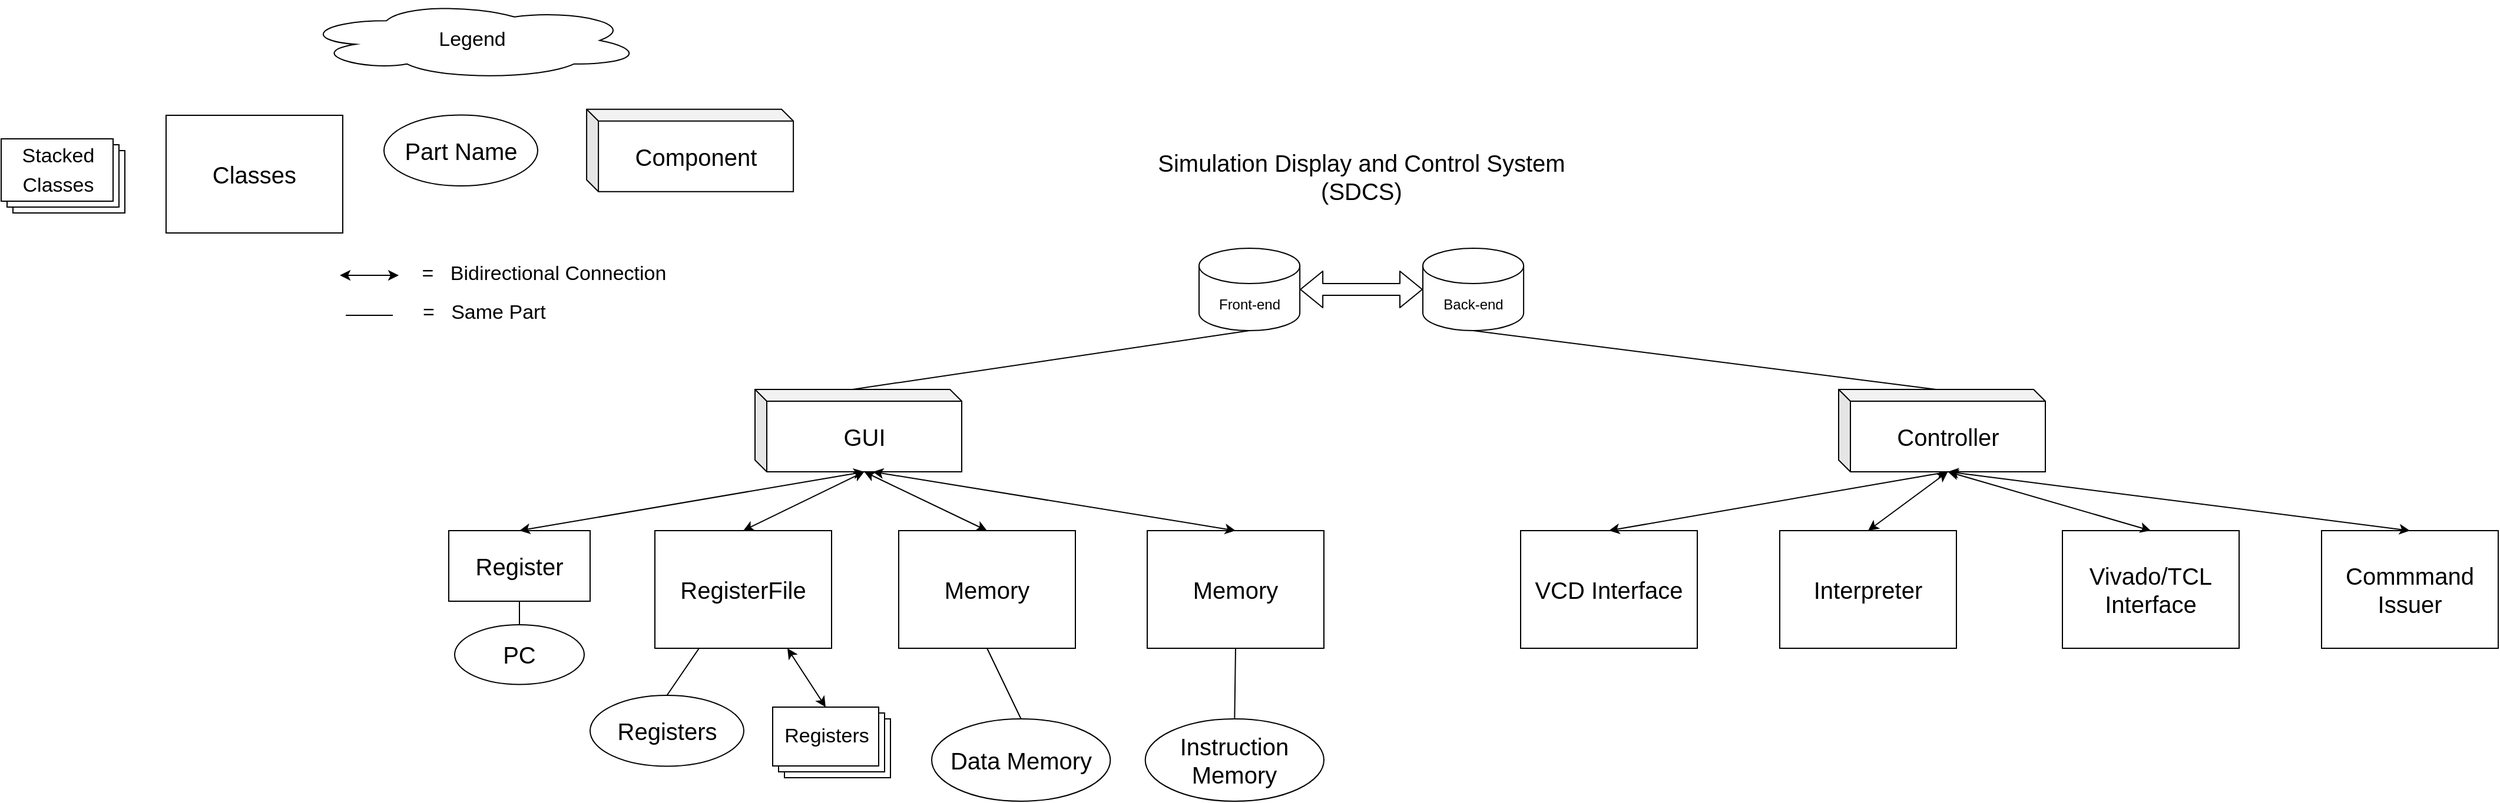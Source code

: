 <mxfile>
    <diagram id="t6TfrbTxhBMe5g3deNJh" name="Page-1">
        <mxGraphModel dx="2662" dy="2212" grid="1" gridSize="10" guides="1" tooltips="1" connect="1" arrows="1" fold="1" page="1" pageScale="1" pageWidth="850" pageHeight="1100" math="0" shadow="0">
            <root>
                <mxCell id="0"/>
                <mxCell id="1" parent="0"/>
                <mxCell id="2" value="Front-end" style="shape=cylinder3;whiteSpace=wrap;html=1;boundedLbl=1;backgroundOutline=1;size=15;" vertex="1" parent="1">
                    <mxGeometry x="287" y="140" width="85.56" height="70" as="geometry"/>
                </mxCell>
                <mxCell id="3" value="Back-end" style="shape=cylinder3;whiteSpace=wrap;html=1;boundedLbl=1;backgroundOutline=1;size=15;" vertex="1" parent="1">
                    <mxGeometry x="477" y="140" width="85.56" height="70" as="geometry"/>
                </mxCell>
                <mxCell id="4" value="" style="shape=flexArrow;endArrow=classic;startArrow=classic;html=1;entryX=0;entryY=0.5;entryDx=0;entryDy=0;entryPerimeter=0;exitX=1;exitY=0.5;exitDx=0;exitDy=0;exitPerimeter=0;" edge="1" parent="1" source="2" target="3">
                    <mxGeometry width="100" height="100" relative="1" as="geometry">
                        <mxPoint x="597" y="420" as="sourcePoint"/>
                        <mxPoint x="697" y="320" as="targetPoint"/>
                    </mxGeometry>
                </mxCell>
                <mxCell id="5" value="Simulation Display and Control System (SDCS)" style="text;html=1;strokeColor=none;fillColor=none;align=center;verticalAlign=middle;whiteSpace=wrap;rounded=0;fontSize=20;" vertex="1" parent="1">
                    <mxGeometry x="221" y="63.5" width="408" height="30" as="geometry"/>
                </mxCell>
                <mxCell id="6" value="GUI" style="shape=cube;whiteSpace=wrap;html=1;boundedLbl=1;backgroundOutline=1;darkOpacity=0.05;darkOpacity2=0.1;fontSize=20;size=10;" vertex="1" parent="1">
                    <mxGeometry x="-90" y="260" width="175.5" height="70" as="geometry"/>
                </mxCell>
                <mxCell id="10" value="" style="endArrow=none;html=1;fontSize=20;entryX=0.5;entryY=1;entryDx=0;entryDy=0;entryPerimeter=0;exitX=0;exitY=0;exitDx=82.75;exitDy=0;exitPerimeter=0;" edge="1" parent="1" source="6" target="2">
                    <mxGeometry width="50" height="50" relative="1" as="geometry">
                        <mxPoint x="150" y="270" as="sourcePoint"/>
                        <mxPoint x="200" y="220" as="targetPoint"/>
                    </mxGeometry>
                </mxCell>
                <mxCell id="11" value="Register" style="rounded=0;whiteSpace=wrap;html=1;fontSize=20;" vertex="1" parent="1">
                    <mxGeometry x="-350" y="380" width="120" height="60" as="geometry"/>
                </mxCell>
                <mxCell id="13" value="PC" style="ellipse;whiteSpace=wrap;html=1;fontSize=20;" vertex="1" parent="1">
                    <mxGeometry x="-345" y="460" width="110" height="50.77" as="geometry"/>
                </mxCell>
                <mxCell id="14" value="" style="endArrow=none;html=1;fontSize=20;exitX=0.5;exitY=0;exitDx=0;exitDy=0;entryX=0.5;entryY=1;entryDx=0;entryDy=0;" edge="1" parent="1" source="13" target="11">
                    <mxGeometry width="50" height="50" relative="1" as="geometry">
                        <mxPoint x="25" y="420" as="sourcePoint"/>
                        <mxPoint x="75" y="370" as="targetPoint"/>
                    </mxGeometry>
                </mxCell>
                <mxCell id="16" value="" style="endArrow=classic;startArrow=classic;html=1;fontSize=20;exitX=0.5;exitY=0;exitDx=0;exitDy=0;entryX=0;entryY=0;entryDx=92.75;entryDy=70;entryPerimeter=0;" edge="1" parent="1" source="11" target="6">
                    <mxGeometry width="50" height="50" relative="1" as="geometry">
                        <mxPoint x="190" y="510" as="sourcePoint"/>
                        <mxPoint x="240" y="460" as="targetPoint"/>
                    </mxGeometry>
                </mxCell>
                <mxCell id="17" value="RegisterFile" style="rounded=0;whiteSpace=wrap;html=1;fontSize=20;" vertex="1" parent="1">
                    <mxGeometry x="-175" y="380" width="150" height="100" as="geometry"/>
                </mxCell>
                <mxCell id="18" value="" style="endArrow=classic;startArrow=classic;html=1;fontSize=20;entryX=0;entryY=0;entryDx=92.75;entryDy=70;entryPerimeter=0;exitX=0.5;exitY=0;exitDx=0;exitDy=0;" edge="1" parent="1" source="17" target="6">
                    <mxGeometry width="50" height="50" relative="1" as="geometry">
                        <mxPoint x="70" y="420" as="sourcePoint"/>
                        <mxPoint x="120" y="370" as="targetPoint"/>
                    </mxGeometry>
                </mxCell>
                <mxCell id="19" value="Registers" style="ellipse;whiteSpace=wrap;html=1;fontSize=20;" vertex="1" parent="1">
                    <mxGeometry x="-230" y="520" width="130.5" height="60.23" as="geometry"/>
                </mxCell>
                <mxCell id="20" value="" style="endArrow=none;html=1;fontSize=20;exitX=0.5;exitY=0;exitDx=0;exitDy=0;entryX=0.25;entryY=1;entryDx=0;entryDy=0;" edge="1" parent="1" source="19" target="17">
                    <mxGeometry width="50" height="50" relative="1" as="geometry">
                        <mxPoint x="155" y="600" as="sourcePoint"/>
                        <mxPoint x="205" y="550" as="targetPoint"/>
                    </mxGeometry>
                </mxCell>
                <mxCell id="28" value="&lt;font style=&quot;font-size: 17px;&quot;&gt;Registers&lt;br&gt;&amp;nbsp;&lt;/font&gt;" style="verticalLabelPosition=middle;verticalAlign=middle;html=1;shape=mxgraph.basic.layered_rect;dx=10;outlineConnect=0;whiteSpace=wrap;fontSize=20;labelPosition=center;align=center;spacingTop=9;spacingBottom=0;spacingRight=8;" vertex="1" parent="1">
                    <mxGeometry x="-75" y="530" width="100" height="60" as="geometry"/>
                </mxCell>
                <mxCell id="29" value="" style="endArrow=classic;startArrow=classic;html=1;fontSize=17;exitX=0.75;exitY=1;exitDx=0;exitDy=0;entryX=0;entryY=0;entryDx=45;entryDy=0;entryPerimeter=0;" edge="1" parent="1" source="17" target="28">
                    <mxGeometry width="50" height="50" relative="1" as="geometry">
                        <mxPoint x="85" y="550" as="sourcePoint"/>
                        <mxPoint x="135" y="500" as="targetPoint"/>
                    </mxGeometry>
                </mxCell>
                <mxCell id="30" value="Memory" style="rounded=0;whiteSpace=wrap;html=1;fontSize=20;" vertex="1" parent="1">
                    <mxGeometry x="32" y="380" width="150" height="100" as="geometry"/>
                </mxCell>
                <mxCell id="31" value="" style="endArrow=classic;startArrow=classic;html=1;fontSize=17;exitX=0;exitY=0;exitDx=92.75;exitDy=70;exitPerimeter=0;entryX=0.5;entryY=0;entryDx=0;entryDy=0;" edge="1" parent="1" source="6" target="30">
                    <mxGeometry width="50" height="50" relative="1" as="geometry">
                        <mxPoint x="130" y="440" as="sourcePoint"/>
                        <mxPoint x="180" y="390" as="targetPoint"/>
                    </mxGeometry>
                </mxCell>
                <mxCell id="32" value="Classes" style="rounded=0;whiteSpace=wrap;html=1;fontSize=20;" vertex="1" parent="1">
                    <mxGeometry x="-590" y="27" width="150" height="100" as="geometry"/>
                </mxCell>
                <mxCell id="33" value="Part Name" style="ellipse;whiteSpace=wrap;html=1;fontSize=20;" vertex="1" parent="1">
                    <mxGeometry x="-405" y="26.77" width="130.5" height="60.23" as="geometry"/>
                </mxCell>
                <mxCell id="34" value="Memory" style="rounded=0;whiteSpace=wrap;html=1;fontSize=20;" vertex="1" parent="1">
                    <mxGeometry x="243" y="380" width="150" height="100" as="geometry"/>
                </mxCell>
                <mxCell id="35" value="" style="endArrow=classic;startArrow=classic;html=1;fontSize=17;entryX=0.5;entryY=0;entryDx=0;entryDy=0;" edge="1" parent="1" target="34">
                    <mxGeometry width="50" height="50" relative="1" as="geometry">
                        <mxPoint x="10" y="330" as="sourcePoint"/>
                        <mxPoint x="180" y="360" as="targetPoint"/>
                    </mxGeometry>
                </mxCell>
                <mxCell id="36" value="" style="endArrow=classic;startArrow=classic;html=1;fontSize=17;" edge="1" parent="1">
                    <mxGeometry width="50" height="50" relative="1" as="geometry">
                        <mxPoint x="-442.47" y="163" as="sourcePoint"/>
                        <mxPoint x="-392.47" y="163" as="targetPoint"/>
                    </mxGeometry>
                </mxCell>
                <mxCell id="37" value="=&amp;nbsp; &amp;nbsp;Bidirectional Connection" style="text;html=1;strokeColor=none;fillColor=none;align=center;verticalAlign=middle;whiteSpace=wrap;rounded=0;fontSize=17;" vertex="1" parent="1">
                    <mxGeometry x="-399.47" y="147" width="260" height="30" as="geometry"/>
                </mxCell>
                <mxCell id="38" value="" style="endArrow=none;html=1;fontSize=17;" edge="1" parent="1">
                    <mxGeometry width="50" height="50" relative="1" as="geometry">
                        <mxPoint x="-397.47" y="197" as="sourcePoint"/>
                        <mxPoint x="-437.47" y="197" as="targetPoint"/>
                    </mxGeometry>
                </mxCell>
                <mxCell id="39" value="=&amp;nbsp; &amp;nbsp;Same Part" style="text;html=1;strokeColor=none;fillColor=none;align=left;verticalAlign=middle;whiteSpace=wrap;rounded=0;fontSize=17;" vertex="1" parent="1">
                    <mxGeometry x="-374.47" y="180" width="204.47" height="30" as="geometry"/>
                </mxCell>
                <mxCell id="40" value="Data Memory" style="ellipse;whiteSpace=wrap;html=1;fontSize=20;" vertex="1" parent="1">
                    <mxGeometry x="60" y="540" width="151.67" height="70" as="geometry"/>
                </mxCell>
                <mxCell id="41" value="Instruction Memory" style="ellipse;whiteSpace=wrap;html=1;fontSize=20;" vertex="1" parent="1">
                    <mxGeometry x="241.33" y="540" width="151.67" height="70" as="geometry"/>
                </mxCell>
                <mxCell id="42" value="" style="endArrow=none;html=1;fontSize=17;exitX=0.5;exitY=0;exitDx=0;exitDy=0;entryX=0.5;entryY=1;entryDx=0;entryDy=0;" edge="1" parent="1" source="40" target="30">
                    <mxGeometry width="50" height="50" relative="1" as="geometry">
                        <mxPoint x="130" y="560" as="sourcePoint"/>
                        <mxPoint x="180" y="510" as="targetPoint"/>
                    </mxGeometry>
                </mxCell>
                <mxCell id="43" value="" style="endArrow=none;html=1;fontSize=17;entryX=0.5;entryY=1;entryDx=0;entryDy=0;exitX=0.5;exitY=0;exitDx=0;exitDy=0;" edge="1" parent="1" source="41" target="34">
                    <mxGeometry width="50" height="50" relative="1" as="geometry">
                        <mxPoint x="130" y="560" as="sourcePoint"/>
                        <mxPoint x="180" y="510" as="targetPoint"/>
                    </mxGeometry>
                </mxCell>
                <mxCell id="44" value="VCD Interface" style="rounded=0;whiteSpace=wrap;html=1;fontSize=20;" vertex="1" parent="1">
                    <mxGeometry x="560" y="380" width="150" height="100" as="geometry"/>
                </mxCell>
                <mxCell id="47" value="" style="endArrow=classic;startArrow=classic;html=1;fontSize=17;exitX=0.5;exitY=0;exitDx=0;exitDy=0;entryX=0;entryY=0;entryDx=92.75;entryDy=70;entryPerimeter=0;" edge="1" parent="1" source="44" target="48">
                    <mxGeometry width="50" height="50" relative="1" as="geometry">
                        <mxPoint x="500" y="340" as="sourcePoint"/>
                        <mxPoint x="590" y="280" as="targetPoint"/>
                    </mxGeometry>
                </mxCell>
                <mxCell id="48" value="Controller" style="shape=cube;whiteSpace=wrap;html=1;boundedLbl=1;backgroundOutline=1;darkOpacity=0.05;darkOpacity2=0.1;fontSize=20;size=10;" vertex="1" parent="1">
                    <mxGeometry x="830" y="260" width="175.5" height="70" as="geometry"/>
                </mxCell>
                <mxCell id="49" value="Component" style="shape=cube;whiteSpace=wrap;html=1;boundedLbl=1;backgroundOutline=1;darkOpacity=0.05;darkOpacity2=0.1;fontSize=20;size=10;" vertex="1" parent="1">
                    <mxGeometry x="-232.94" y="21.89" width="175.5" height="70" as="geometry"/>
                </mxCell>
                <mxCell id="50" value="Legend" style="ellipse;shape=cloud;whiteSpace=wrap;html=1;fontSize=17;" vertex="1" parent="1">
                    <mxGeometry x="-475.35" y="-70" width="289.75" height="66.67" as="geometry"/>
                </mxCell>
                <mxCell id="51" value="" style="endArrow=none;html=1;fontSize=17;entryX=0.5;entryY=1;entryDx=0;entryDy=0;entryPerimeter=0;exitX=0;exitY=0;exitDx=82.75;exitDy=0;exitPerimeter=0;" edge="1" parent="1" source="48" target="3">
                    <mxGeometry width="50" height="50" relative="1" as="geometry">
                        <mxPoint x="500" y="390" as="sourcePoint"/>
                        <mxPoint x="550" y="340" as="targetPoint"/>
                    </mxGeometry>
                </mxCell>
                <mxCell id="52" value="Vivado/TCL&lt;br&gt;Interface" style="rounded=0;whiteSpace=wrap;html=1;fontSize=20;" vertex="1" parent="1">
                    <mxGeometry x="1020" y="380" width="150" height="100" as="geometry"/>
                </mxCell>
                <mxCell id="53" value="" style="endArrow=classic;startArrow=classic;html=1;fontSize=17;exitX=0.5;exitY=0;exitDx=0;exitDy=0;entryX=0;entryY=0;entryDx=92.75;entryDy=70;entryPerimeter=0;" edge="1" parent="1" source="52" target="48">
                    <mxGeometry width="50" height="50" relative="1" as="geometry">
                        <mxPoint x="830" y="440" as="sourcePoint"/>
                        <mxPoint x="880" y="390" as="targetPoint"/>
                    </mxGeometry>
                </mxCell>
                <mxCell id="55" value="Interpreter" style="rounded=0;whiteSpace=wrap;html=1;fontSize=20;" vertex="1" parent="1">
                    <mxGeometry x="780" y="380" width="150" height="100" as="geometry"/>
                </mxCell>
                <mxCell id="56" value="" style="endArrow=classic;startArrow=classic;html=1;fontSize=17;exitX=0.5;exitY=0;exitDx=0;exitDy=0;entryX=0;entryY=0;entryDx=92.75;entryDy=70;entryPerimeter=0;" edge="1" parent="1" source="55" target="48">
                    <mxGeometry width="50" height="50" relative="1" as="geometry">
                        <mxPoint x="650" y="470" as="sourcePoint"/>
                        <mxPoint x="700" y="420" as="targetPoint"/>
                    </mxGeometry>
                </mxCell>
                <mxCell id="57" value="&lt;span style=&quot;font-size: 17px;&quot;&gt;Stacked Classes&lt;/span&gt;" style="verticalLabelPosition=middle;verticalAlign=middle;html=1;shape=mxgraph.basic.layered_rect;dx=10;outlineConnect=0;whiteSpace=wrap;fontSize=20;labelPosition=center;align=center;spacingTop=-13;spacingBottom=0;spacingRight=8;" vertex="1" parent="1">
                    <mxGeometry x="-730" y="47" width="105" height="63" as="geometry"/>
                </mxCell>
                <mxCell id="58" value="Commmand Issuer" style="rounded=0;whiteSpace=wrap;html=1;fontSize=20;" vertex="1" parent="1">
                    <mxGeometry x="1240" y="380" width="150" height="100" as="geometry"/>
                </mxCell>
                <mxCell id="59" value="" style="endArrow=classic;startArrow=classic;html=1;fontSize=17;exitX=0.5;exitY=0;exitDx=0;exitDy=0;entryX=0;entryY=0;entryDx=92.75;entryDy=70;entryPerimeter=0;" edge="1" parent="1" source="58" target="48">
                    <mxGeometry width="50" height="50" relative="1" as="geometry">
                        <mxPoint x="790" y="420" as="sourcePoint"/>
                        <mxPoint x="840" y="370" as="targetPoint"/>
                    </mxGeometry>
                </mxCell>
            </root>
        </mxGraphModel>
    </diagram>
</mxfile>